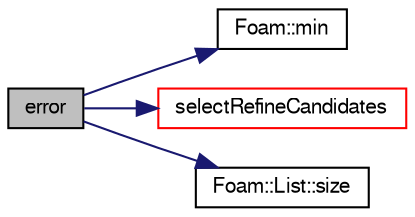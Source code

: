 digraph "error"
{
  bgcolor="transparent";
  edge [fontname="FreeSans",fontsize="10",labelfontname="FreeSans",labelfontsize="10"];
  node [fontname="FreeSans",fontsize="10",shape=record];
  rankdir="LR";
  Node2677 [label="error",height=0.2,width=0.4,color="black", fillcolor="grey75", style="filled", fontcolor="black"];
  Node2677 -> Node2678 [color="midnightblue",fontsize="10",style="solid",fontname="FreeSans"];
  Node2678 [label="Foam::min",height=0.2,width=0.4,color="black",URL="$a21124.html#a253e112ad2d56d96230ff39ea7f442dc"];
  Node2677 -> Node2679 [color="midnightblue",fontsize="10",style="solid",fontname="FreeSans"];
  Node2679 [label="selectRefineCandidates",height=0.2,width=0.4,color="red",URL="$a21370.html#a1920807804c8e5202ddc28d3983f6dd1",tooltip="Select candidate cells for refinement. "];
  Node2677 -> Node2688 [color="midnightblue",fontsize="10",style="solid",fontname="FreeSans"];
  Node2688 [label="Foam::List::size",height=0.2,width=0.4,color="black",URL="$a25694.html#a8a5f6fa29bd4b500caf186f60245b384",tooltip="Override size to be inconsistent with allocated storage. "];
}
